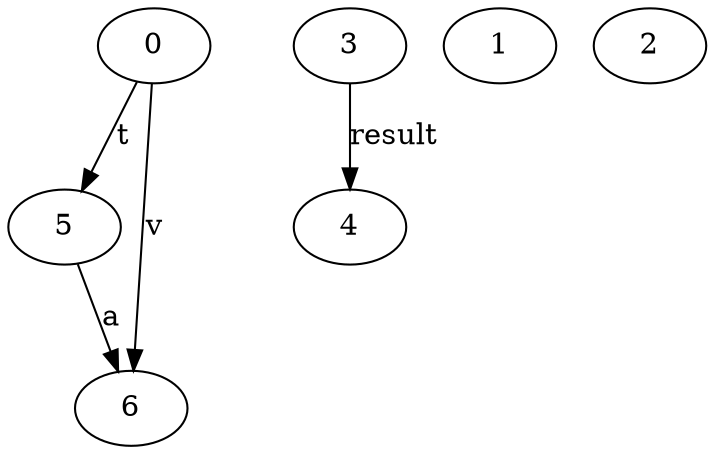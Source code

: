 digraph G {
n5->n6 [label="a"]
n0->n6 [label="v"]
n0->n5 [label="t"]
n0[label="0"]
n5[label="5"]
n6[label="6"]
n3->n4 [label="result"]
n3[label="3"]
n4[label="4"]
n1[label="1"]
n2[label="2"]
}
